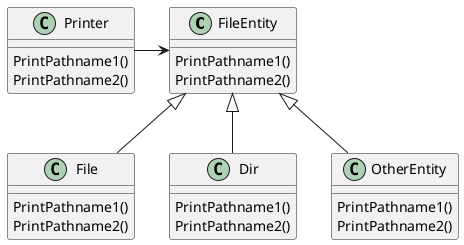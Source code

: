 @startuml

class FileEntity {
    PrintPathname1()
    PrintPathname2()
}

class File {
    PrintPathname1()
    PrintPathname2()
}

class Dir {
    PrintPathname1()
    PrintPathname2()
}

class OtherEntity {
    PrintPathname1()
    PrintPathname2()
}

class Printer {
    PrintPathname1()
    PrintPathname2()
}

File  -up-|> FileEntity
Dir   -up-|> FileEntity
OtherEntity -up-|> FileEntity

Printer -> FileEntity

@enduml

